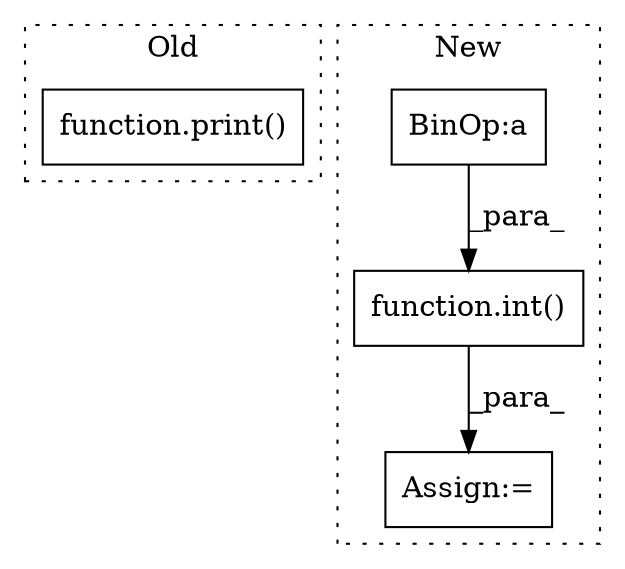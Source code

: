 digraph G {
subgraph cluster0 {
1 [label="function.print()" a="75" s="14506,14533" l="6,1" shape="box"];
label = "Old";
style="dotted";
}
subgraph cluster1 {
2 [label="function.int()" a="75" s="14284,14340" l="4,1" shape="box"];
3 [label="BinOp:a" a="82" s="14313" l="3" shape="box"];
4 [label="Assign:=" a="68" s="14281" l="3" shape="box"];
label = "New";
style="dotted";
}
2 -> 4 [label="_para_"];
3 -> 2 [label="_para_"];
}